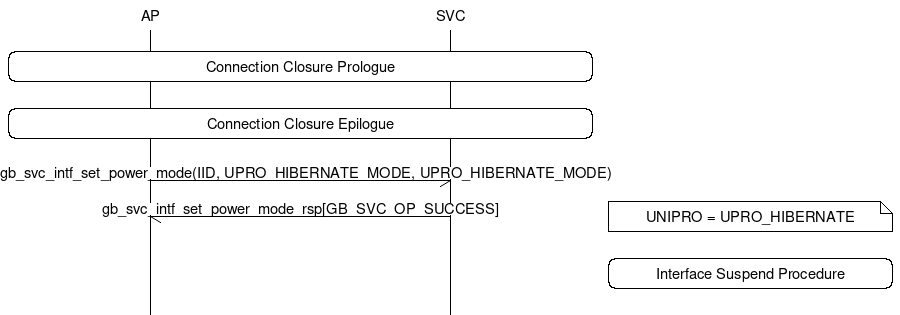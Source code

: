 # MSC for Control Connection Closure for Suspend Sequence

msc {
  hscale = "1.5", arcgradient = "0";

  AP, SVC, Comments [ linecolor = "white", textcolor = "white"  ];

  |||;
  AP rbox SVC [ label = "Connection Closure Prologue" ];
  |||;
  AP rbox SVC [ label = "Connection Closure Epilogue" ];
  |||;
  AP->SVC [ label = "gb_svc_intf_set_power_mode(IID, UPRO_HIBERNATE_MODE, UPRO_HIBERNATE_MODE)" ];
  SVC->AP [ label = "gb_svc_intf_set_power_mode_rsp[GB_SVC_OP_SUCCESS]" ],
  Comments note Comments [ label = "UNIPRO = UPRO_HIBERNATE" ];
  |||;
  Comments rbox Comments [ label = "Interface Suspend Procedure" ];
  |||;
}
